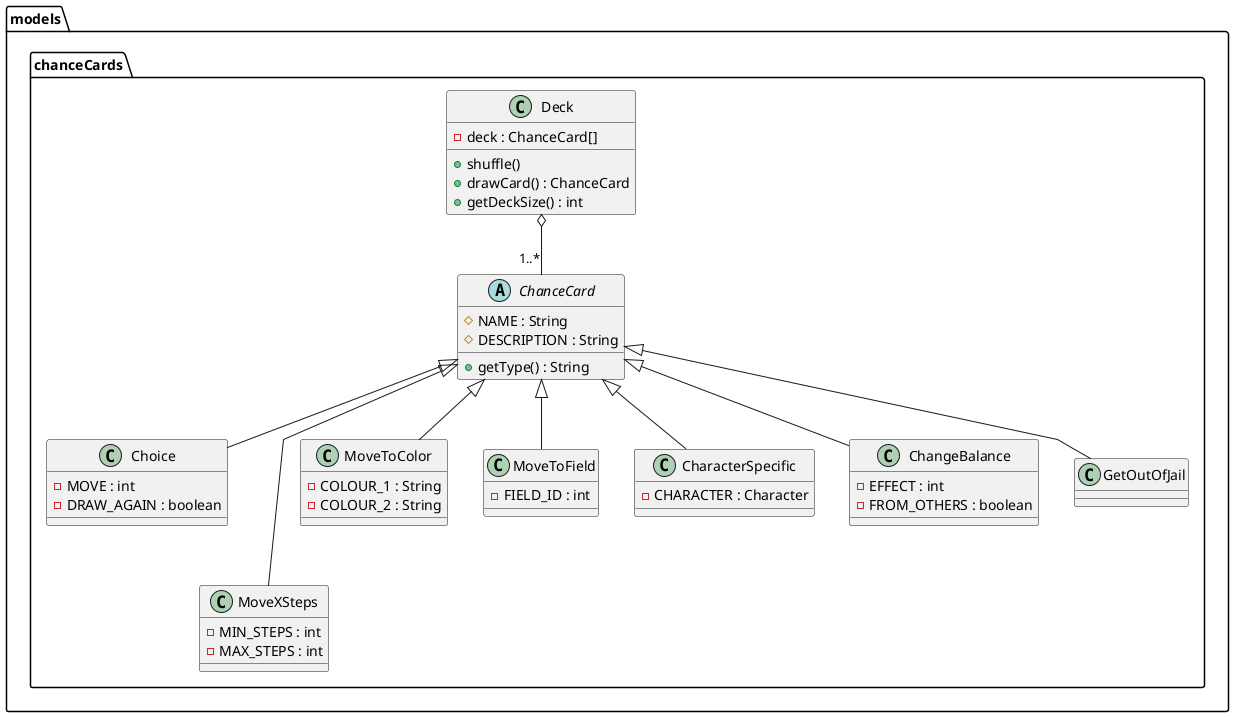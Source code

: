 @startuml
'https://plantuml.com/class-diagram
skinparam linetype polyline


package models.chanceCards{
class Deck{
 - deck : ChanceCard[]
 + shuffle()
 + drawCard() : ChanceCard
 + getDeckSize() : int
}

abstract ChanceCard{
 # NAME : String
 # DESCRIPTION : String
 + getType() : String
}

class Choice {
 - MOVE : int
 - DRAW_AGAIN : boolean
}

class MoveXSteps {
 - MIN_STEPS : int
 - MAX_STEPS : int
}
class MoveToColor {
 - COLOUR_1 : String
 - COLOUR_2 : String
}

class MoveToField {
 - FIELD_ID : int
}

class CharacterSpecific {
 - CHARACTER : Character
}

class ChangeBalance {
 - EFFECT : int
 - FROM_OTHERS : boolean
}

class GetOutOfJail {
}
}

Deck o-- "1..*"ChanceCard

ChanceCard <|-- Choice
ChanceCard <|--- MoveXSteps
ChanceCard <|-- MoveToColor
ChanceCard <|-- MoveToField
ChanceCard <|-- CharacterSpecific
ChanceCard <|-- ChangeBalance
ChanceCard <|-- GetOutOfJail

@enduml